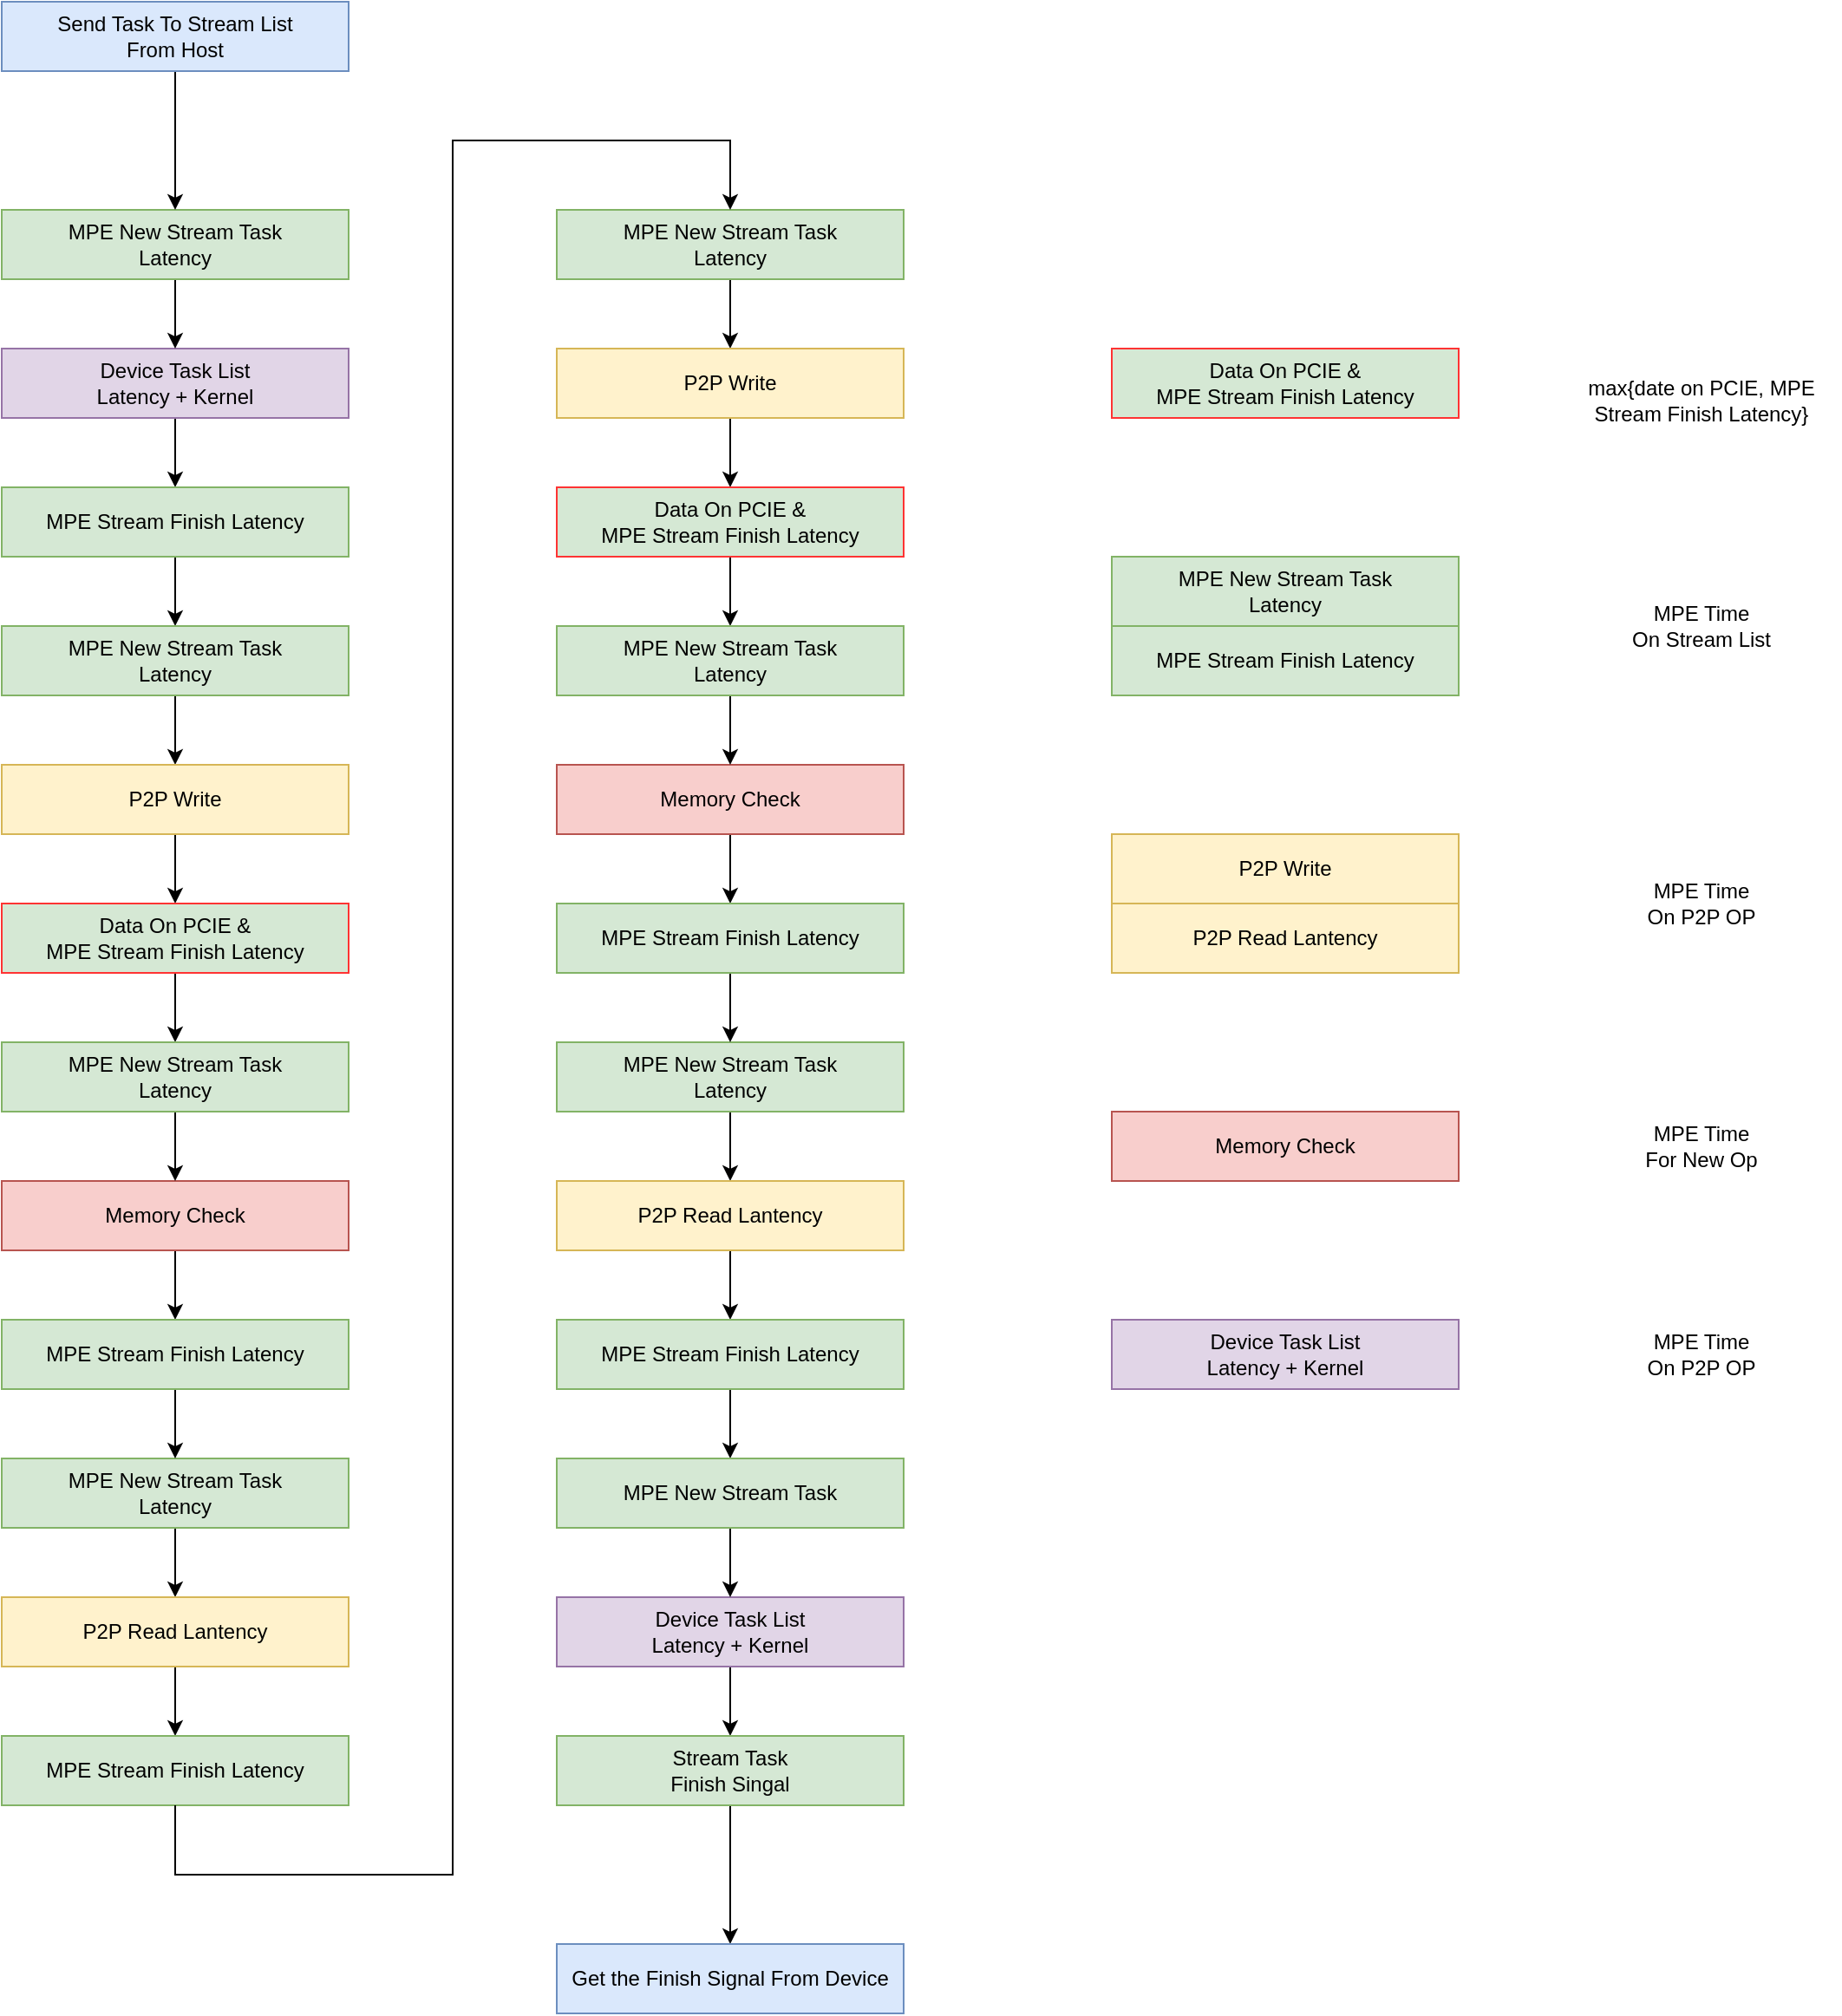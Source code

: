 <mxfile version="21.3.8" type="github">
  <diagram name="Page-1" id="VB5cN_S-AMe07vz8CGvR">
    <mxGraphModel dx="1841" dy="1035" grid="1" gridSize="10" guides="1" tooltips="1" connect="1" arrows="1" fold="1" page="1" pageScale="1" pageWidth="850" pageHeight="1100" math="0" shadow="0">
      <root>
        <mxCell id="0" />
        <mxCell id="1" parent="0" />
        <mxCell id="DegDiDHXpYRWOmlaxZdc-3" value="" style="edgeStyle=orthogonalEdgeStyle;rounded=0;orthogonalLoop=1;jettySize=auto;html=1;" edge="1" parent="1" source="DegDiDHXpYRWOmlaxZdc-1" target="DegDiDHXpYRWOmlaxZdc-2">
          <mxGeometry relative="1" as="geometry" />
        </mxCell>
        <mxCell id="DegDiDHXpYRWOmlaxZdc-1" value="Device Task List&lt;br&gt;Latency + Kernel" style="rounded=0;whiteSpace=wrap;html=1;fillColor=#e1d5e7;strokeColor=#9673a6;" vertex="1" parent="1">
          <mxGeometry x="80" y="200" width="200" height="40" as="geometry" />
        </mxCell>
        <mxCell id="DegDiDHXpYRWOmlaxZdc-5" value="" style="edgeStyle=orthogonalEdgeStyle;rounded=0;orthogonalLoop=1;jettySize=auto;html=1;" edge="1" parent="1" source="DegDiDHXpYRWOmlaxZdc-2" target="DegDiDHXpYRWOmlaxZdc-4">
          <mxGeometry relative="1" as="geometry" />
        </mxCell>
        <mxCell id="DegDiDHXpYRWOmlaxZdc-2" value="MPE Stream Finish Latency" style="rounded=0;whiteSpace=wrap;html=1;fillColor=#d5e8d4;strokeColor=#82b366;" vertex="1" parent="1">
          <mxGeometry x="80" y="280" width="200" height="40" as="geometry" />
        </mxCell>
        <mxCell id="DegDiDHXpYRWOmlaxZdc-8" value="" style="edgeStyle=orthogonalEdgeStyle;rounded=0;orthogonalLoop=1;jettySize=auto;html=1;" edge="1" parent="1" source="DegDiDHXpYRWOmlaxZdc-4" target="DegDiDHXpYRWOmlaxZdc-6">
          <mxGeometry relative="1" as="geometry" />
        </mxCell>
        <mxCell id="DegDiDHXpYRWOmlaxZdc-4" value="MPE New Stream Task&lt;br style=&quot;border-color: var(--border-color);&quot;&gt;Latency" style="rounded=0;whiteSpace=wrap;html=1;fillColor=#d5e8d4;strokeColor=#82b366;" vertex="1" parent="1">
          <mxGeometry x="80" y="360" width="200" height="40" as="geometry" />
        </mxCell>
        <mxCell id="DegDiDHXpYRWOmlaxZdc-9" value="" style="edgeStyle=orthogonalEdgeStyle;rounded=0;orthogonalLoop=1;jettySize=auto;html=1;" edge="1" parent="1" source="DegDiDHXpYRWOmlaxZdc-6" target="DegDiDHXpYRWOmlaxZdc-7">
          <mxGeometry relative="1" as="geometry" />
        </mxCell>
        <mxCell id="DegDiDHXpYRWOmlaxZdc-6" value="P2P Write" style="rounded=0;whiteSpace=wrap;html=1;fillColor=#fff2cc;strokeColor=#d6b656;" vertex="1" parent="1">
          <mxGeometry x="80" y="440" width="200" height="40" as="geometry" />
        </mxCell>
        <mxCell id="DegDiDHXpYRWOmlaxZdc-13" value="" style="edgeStyle=orthogonalEdgeStyle;rounded=0;orthogonalLoop=1;jettySize=auto;html=1;" edge="1" parent="1" source="DegDiDHXpYRWOmlaxZdc-7" target="DegDiDHXpYRWOmlaxZdc-12">
          <mxGeometry relative="1" as="geometry" />
        </mxCell>
        <mxCell id="DegDiDHXpYRWOmlaxZdc-7" value="Data On PCIE &amp;amp; &lt;br&gt;MPE Stream Finish Latency" style="rounded=0;whiteSpace=wrap;html=1;fillColor=#d5e8d4;strokeColor=#FF3333;" vertex="1" parent="1">
          <mxGeometry x="80" y="520" width="200" height="40" as="geometry" />
        </mxCell>
        <mxCell id="DegDiDHXpYRWOmlaxZdc-17" value="" style="edgeStyle=orthogonalEdgeStyle;rounded=0;orthogonalLoop=1;jettySize=auto;html=1;" edge="1" parent="1" source="DegDiDHXpYRWOmlaxZdc-10" target="DegDiDHXpYRWOmlaxZdc-16">
          <mxGeometry relative="1" as="geometry" />
        </mxCell>
        <mxCell id="DegDiDHXpYRWOmlaxZdc-10" value="Memory Check" style="rounded=0;whiteSpace=wrap;html=1;fillColor=#f8cecc;strokeColor=#b85450;" vertex="1" parent="1">
          <mxGeometry x="80" y="680" width="200" height="40" as="geometry" />
        </mxCell>
        <mxCell id="DegDiDHXpYRWOmlaxZdc-19" value="" style="edgeStyle=orthogonalEdgeStyle;rounded=0;orthogonalLoop=1;jettySize=auto;html=1;" edge="1" parent="1" source="DegDiDHXpYRWOmlaxZdc-11" target="DegDiDHXpYRWOmlaxZdc-15">
          <mxGeometry relative="1" as="geometry" />
        </mxCell>
        <mxCell id="DegDiDHXpYRWOmlaxZdc-11" value="MPE New Stream Task&lt;br style=&quot;border-color: var(--border-color);&quot;&gt;Latency" style="rounded=0;whiteSpace=wrap;html=1;fillColor=#d5e8d4;strokeColor=#82b366;" vertex="1" parent="1">
          <mxGeometry x="80" y="840" width="200" height="40" as="geometry" />
        </mxCell>
        <mxCell id="DegDiDHXpYRWOmlaxZdc-14" value="" style="edgeStyle=orthogonalEdgeStyle;rounded=0;orthogonalLoop=1;jettySize=auto;html=1;" edge="1" parent="1" source="DegDiDHXpYRWOmlaxZdc-12" target="DegDiDHXpYRWOmlaxZdc-10">
          <mxGeometry relative="1" as="geometry" />
        </mxCell>
        <mxCell id="DegDiDHXpYRWOmlaxZdc-12" value="MPE New Stream Task&lt;br style=&quot;border-color: var(--border-color);&quot;&gt;Latency" style="rounded=0;whiteSpace=wrap;html=1;fillColor=#d5e8d4;strokeColor=#82b366;" vertex="1" parent="1">
          <mxGeometry x="80" y="600" width="200" height="40" as="geometry" />
        </mxCell>
        <mxCell id="DegDiDHXpYRWOmlaxZdc-24" value="" style="edgeStyle=orthogonalEdgeStyle;rounded=0;orthogonalLoop=1;jettySize=auto;html=1;" edge="1" parent="1" source="DegDiDHXpYRWOmlaxZdc-15" target="DegDiDHXpYRWOmlaxZdc-22">
          <mxGeometry relative="1" as="geometry" />
        </mxCell>
        <mxCell id="DegDiDHXpYRWOmlaxZdc-15" value="P2P Read Lantency" style="rounded=0;whiteSpace=wrap;html=1;fillColor=#fff2cc;strokeColor=#d6b656;" vertex="1" parent="1">
          <mxGeometry x="80" y="920" width="200" height="40" as="geometry" />
        </mxCell>
        <mxCell id="DegDiDHXpYRWOmlaxZdc-18" value="" style="edgeStyle=orthogonalEdgeStyle;rounded=0;orthogonalLoop=1;jettySize=auto;html=1;" edge="1" parent="1" source="DegDiDHXpYRWOmlaxZdc-16" target="DegDiDHXpYRWOmlaxZdc-11">
          <mxGeometry relative="1" as="geometry" />
        </mxCell>
        <mxCell id="DegDiDHXpYRWOmlaxZdc-16" value="MPE Stream Finish Latency" style="rounded=0;whiteSpace=wrap;html=1;fillColor=#d5e8d4;strokeColor=#82b366;" vertex="1" parent="1">
          <mxGeometry x="80" y="760" width="200" height="40" as="geometry" />
        </mxCell>
        <mxCell id="DegDiDHXpYRWOmlaxZdc-21" value="" style="edgeStyle=orthogonalEdgeStyle;rounded=0;orthogonalLoop=1;jettySize=auto;html=1;" edge="1" parent="1" source="DegDiDHXpYRWOmlaxZdc-20" target="DegDiDHXpYRWOmlaxZdc-1">
          <mxGeometry relative="1" as="geometry" />
        </mxCell>
        <mxCell id="DegDiDHXpYRWOmlaxZdc-20" value="MPE New Stream Task&lt;br style=&quot;border-color: var(--border-color);&quot;&gt;Latency" style="rounded=0;whiteSpace=wrap;html=1;fillColor=#d5e8d4;strokeColor=#82b366;" vertex="1" parent="1">
          <mxGeometry x="80" y="120" width="200" height="40" as="geometry" />
        </mxCell>
        <mxCell id="DegDiDHXpYRWOmlaxZdc-22" value="MPE Stream Finish Latency" style="rounded=0;whiteSpace=wrap;html=1;fillColor=#d5e8d4;strokeColor=#82b366;" vertex="1" parent="1">
          <mxGeometry x="80" y="1000" width="200" height="40" as="geometry" />
        </mxCell>
        <mxCell id="DegDiDHXpYRWOmlaxZdc-28" value="" style="edgeStyle=orthogonalEdgeStyle;rounded=0;orthogonalLoop=1;jettySize=auto;html=1;" edge="1" parent="1" source="DegDiDHXpYRWOmlaxZdc-29" target="DegDiDHXpYRWOmlaxZdc-31">
          <mxGeometry relative="1" as="geometry" />
        </mxCell>
        <mxCell id="DegDiDHXpYRWOmlaxZdc-29" value="MPE New Stream Task&lt;br style=&quot;border-color: var(--border-color);&quot;&gt;Latency" style="rounded=0;whiteSpace=wrap;html=1;fillColor=#d5e8d4;strokeColor=#82b366;" vertex="1" parent="1">
          <mxGeometry x="400" y="120" width="200" height="40" as="geometry" />
        </mxCell>
        <mxCell id="DegDiDHXpYRWOmlaxZdc-30" value="" style="edgeStyle=orthogonalEdgeStyle;rounded=0;orthogonalLoop=1;jettySize=auto;html=1;" edge="1" parent="1" source="DegDiDHXpYRWOmlaxZdc-31" target="DegDiDHXpYRWOmlaxZdc-33">
          <mxGeometry relative="1" as="geometry" />
        </mxCell>
        <mxCell id="DegDiDHXpYRWOmlaxZdc-31" value="P2P Write" style="rounded=0;whiteSpace=wrap;html=1;fillColor=#fff2cc;strokeColor=#d6b656;" vertex="1" parent="1">
          <mxGeometry x="400" y="200" width="200" height="40" as="geometry" />
        </mxCell>
        <mxCell id="DegDiDHXpYRWOmlaxZdc-32" value="" style="edgeStyle=orthogonalEdgeStyle;rounded=0;orthogonalLoop=1;jettySize=auto;html=1;" edge="1" parent="1" source="DegDiDHXpYRWOmlaxZdc-33" target="DegDiDHXpYRWOmlaxZdc-39">
          <mxGeometry relative="1" as="geometry" />
        </mxCell>
        <mxCell id="DegDiDHXpYRWOmlaxZdc-33" value="Data On PCIE &amp;amp; &lt;br&gt;MPE Stream Finish Latency" style="rounded=0;whiteSpace=wrap;html=1;fillColor=#d5e8d4;strokeColor=#FF3333;" vertex="1" parent="1">
          <mxGeometry x="400" y="280" width="200" height="40" as="geometry" />
        </mxCell>
        <mxCell id="DegDiDHXpYRWOmlaxZdc-34" value="" style="edgeStyle=orthogonalEdgeStyle;rounded=0;orthogonalLoop=1;jettySize=auto;html=1;" edge="1" parent="1" source="DegDiDHXpYRWOmlaxZdc-35" target="DegDiDHXpYRWOmlaxZdc-43">
          <mxGeometry relative="1" as="geometry" />
        </mxCell>
        <mxCell id="DegDiDHXpYRWOmlaxZdc-35" value="Memory Check" style="rounded=0;whiteSpace=wrap;html=1;fillColor=#f8cecc;strokeColor=#b85450;" vertex="1" parent="1">
          <mxGeometry x="400" y="440" width="200" height="40" as="geometry" />
        </mxCell>
        <mxCell id="DegDiDHXpYRWOmlaxZdc-36" value="" style="edgeStyle=orthogonalEdgeStyle;rounded=0;orthogonalLoop=1;jettySize=auto;html=1;" edge="1" parent="1" source="DegDiDHXpYRWOmlaxZdc-37" target="DegDiDHXpYRWOmlaxZdc-41">
          <mxGeometry relative="1" as="geometry" />
        </mxCell>
        <mxCell id="DegDiDHXpYRWOmlaxZdc-37" value="MPE New Stream Task&lt;br style=&quot;border-color: var(--border-color);&quot;&gt;Latency" style="rounded=0;whiteSpace=wrap;html=1;fillColor=#d5e8d4;strokeColor=#82b366;" vertex="1" parent="1">
          <mxGeometry x="400" y="600" width="200" height="40" as="geometry" />
        </mxCell>
        <mxCell id="DegDiDHXpYRWOmlaxZdc-38" value="" style="edgeStyle=orthogonalEdgeStyle;rounded=0;orthogonalLoop=1;jettySize=auto;html=1;" edge="1" parent="1" source="DegDiDHXpYRWOmlaxZdc-39" target="DegDiDHXpYRWOmlaxZdc-35">
          <mxGeometry relative="1" as="geometry" />
        </mxCell>
        <mxCell id="DegDiDHXpYRWOmlaxZdc-39" value="MPE New Stream Task&lt;br style=&quot;border-color: var(--border-color);&quot;&gt;Latency" style="rounded=0;whiteSpace=wrap;html=1;fillColor=#d5e8d4;strokeColor=#82b366;" vertex="1" parent="1">
          <mxGeometry x="400" y="360" width="200" height="40" as="geometry" />
        </mxCell>
        <mxCell id="DegDiDHXpYRWOmlaxZdc-40" value="" style="edgeStyle=orthogonalEdgeStyle;rounded=0;orthogonalLoop=1;jettySize=auto;html=1;" edge="1" parent="1" source="DegDiDHXpYRWOmlaxZdc-41" target="DegDiDHXpYRWOmlaxZdc-44">
          <mxGeometry relative="1" as="geometry" />
        </mxCell>
        <mxCell id="DegDiDHXpYRWOmlaxZdc-41" value="P2P Read Lantency" style="rounded=0;whiteSpace=wrap;html=1;fillColor=#fff2cc;strokeColor=#d6b656;" vertex="1" parent="1">
          <mxGeometry x="400" y="680" width="200" height="40" as="geometry" />
        </mxCell>
        <mxCell id="DegDiDHXpYRWOmlaxZdc-42" value="" style="edgeStyle=orthogonalEdgeStyle;rounded=0;orthogonalLoop=1;jettySize=auto;html=1;" edge="1" parent="1" source="DegDiDHXpYRWOmlaxZdc-43" target="DegDiDHXpYRWOmlaxZdc-37">
          <mxGeometry relative="1" as="geometry" />
        </mxCell>
        <mxCell id="DegDiDHXpYRWOmlaxZdc-43" value="MPE Stream Finish Latency" style="rounded=0;whiteSpace=wrap;html=1;fillColor=#d5e8d4;strokeColor=#82b366;" vertex="1" parent="1">
          <mxGeometry x="400" y="520" width="200" height="40" as="geometry" />
        </mxCell>
        <mxCell id="DegDiDHXpYRWOmlaxZdc-57" value="" style="edgeStyle=orthogonalEdgeStyle;rounded=0;orthogonalLoop=1;jettySize=auto;html=1;" edge="1" parent="1" source="DegDiDHXpYRWOmlaxZdc-44" target="DegDiDHXpYRWOmlaxZdc-51">
          <mxGeometry relative="1" as="geometry" />
        </mxCell>
        <mxCell id="DegDiDHXpYRWOmlaxZdc-44" value="MPE Stream Finish Latency" style="rounded=0;whiteSpace=wrap;html=1;fillColor=#d5e8d4;strokeColor=#82b366;" vertex="1" parent="1">
          <mxGeometry x="400" y="760" width="200" height="40" as="geometry" />
        </mxCell>
        <mxCell id="DegDiDHXpYRWOmlaxZdc-45" value="" style="edgeStyle=orthogonalEdgeStyle;rounded=0;orthogonalLoop=1;jettySize=auto;html=1;" edge="1" parent="1" source="DegDiDHXpYRWOmlaxZdc-46" target="DegDiDHXpYRWOmlaxZdc-48">
          <mxGeometry relative="1" as="geometry" />
        </mxCell>
        <mxCell id="DegDiDHXpYRWOmlaxZdc-46" value="Device Task List&lt;br&gt;Latency + Kernel" style="rounded=0;whiteSpace=wrap;html=1;fillColor=#e1d5e7;strokeColor=#9673a6;" vertex="1" parent="1">
          <mxGeometry x="400" y="920" width="200" height="40" as="geometry" />
        </mxCell>
        <mxCell id="DegDiDHXpYRWOmlaxZdc-55" value="" style="edgeStyle=orthogonalEdgeStyle;rounded=0;orthogonalLoop=1;jettySize=auto;html=1;" edge="1" parent="1" source="DegDiDHXpYRWOmlaxZdc-48" target="DegDiDHXpYRWOmlaxZdc-53">
          <mxGeometry relative="1" as="geometry" />
        </mxCell>
        <mxCell id="DegDiDHXpYRWOmlaxZdc-48" value="Stream Task &lt;br&gt;Finish Singal" style="rounded=0;whiteSpace=wrap;html=1;fillColor=#d5e8d4;strokeColor=#82b366;" vertex="1" parent="1">
          <mxGeometry x="400" y="1000" width="200" height="40" as="geometry" />
        </mxCell>
        <mxCell id="DegDiDHXpYRWOmlaxZdc-50" value="" style="edgeStyle=orthogonalEdgeStyle;rounded=0;orthogonalLoop=1;jettySize=auto;html=1;" edge="1" parent="1" source="DegDiDHXpYRWOmlaxZdc-51" target="DegDiDHXpYRWOmlaxZdc-46">
          <mxGeometry relative="1" as="geometry" />
        </mxCell>
        <mxCell id="DegDiDHXpYRWOmlaxZdc-51" value="MPE New Stream Task" style="rounded=0;whiteSpace=wrap;html=1;fillColor=#d5e8d4;strokeColor=#82b366;" vertex="1" parent="1">
          <mxGeometry x="400" y="840" width="200" height="40" as="geometry" />
        </mxCell>
        <mxCell id="DegDiDHXpYRWOmlaxZdc-54" value="" style="edgeStyle=orthogonalEdgeStyle;rounded=0;orthogonalLoop=1;jettySize=auto;html=1;" edge="1" parent="1" source="DegDiDHXpYRWOmlaxZdc-52" target="DegDiDHXpYRWOmlaxZdc-20">
          <mxGeometry relative="1" as="geometry" />
        </mxCell>
        <mxCell id="DegDiDHXpYRWOmlaxZdc-52" value="Send Task To Stream List&lt;br&gt;From Host" style="rounded=0;whiteSpace=wrap;html=1;fillColor=#dae8fc;strokeColor=#6c8ebf;" vertex="1" parent="1">
          <mxGeometry x="80" width="200" height="40" as="geometry" />
        </mxCell>
        <mxCell id="DegDiDHXpYRWOmlaxZdc-53" value="Get the Finish Signal From Device" style="rounded=0;whiteSpace=wrap;html=1;fillColor=#dae8fc;strokeColor=#6c8ebf;" vertex="1" parent="1">
          <mxGeometry x="400" y="1120" width="200" height="40" as="geometry" />
        </mxCell>
        <mxCell id="DegDiDHXpYRWOmlaxZdc-56" value="" style="endArrow=classic;html=1;rounded=0;exitX=0.5;exitY=1;exitDx=0;exitDy=0;entryX=0.5;entryY=0;entryDx=0;entryDy=0;" edge="1" parent="1" source="DegDiDHXpYRWOmlaxZdc-22" target="DegDiDHXpYRWOmlaxZdc-29">
          <mxGeometry width="50" height="50" relative="1" as="geometry">
            <mxPoint x="390" y="740" as="sourcePoint" />
            <mxPoint x="360" y="260" as="targetPoint" />
            <Array as="points">
              <mxPoint x="180" y="1080" />
              <mxPoint x="340" y="1080" />
              <mxPoint x="340" y="80" />
              <mxPoint x="500" y="80" />
            </Array>
          </mxGeometry>
        </mxCell>
        <mxCell id="DegDiDHXpYRWOmlaxZdc-58" value="Data On PCIE &amp;amp; &lt;br&gt;MPE Stream Finish Latency" style="rounded=0;whiteSpace=wrap;html=1;fillColor=#d5e8d4;strokeColor=#FF3333;" vertex="1" parent="1">
          <mxGeometry x="720" y="200" width="200" height="40" as="geometry" />
        </mxCell>
        <mxCell id="DegDiDHXpYRWOmlaxZdc-60" value="max{date on PCIE, MPE Stream Finish Latency}" style="text;html=1;strokeColor=none;fillColor=none;align=center;verticalAlign=middle;whiteSpace=wrap;rounded=0;" vertex="1" parent="1">
          <mxGeometry x="980" y="200" width="160" height="60" as="geometry" />
        </mxCell>
        <mxCell id="DegDiDHXpYRWOmlaxZdc-61" value="MPE New Stream Task&lt;br style=&quot;border-color: var(--border-color);&quot;&gt;Latency" style="rounded=0;whiteSpace=wrap;html=1;fillColor=#d5e8d4;strokeColor=#82b366;" vertex="1" parent="1">
          <mxGeometry x="720" y="320" width="200" height="40" as="geometry" />
        </mxCell>
        <mxCell id="DegDiDHXpYRWOmlaxZdc-62" value="MPE Time &lt;br&gt;On Stream List" style="text;html=1;strokeColor=none;fillColor=none;align=center;verticalAlign=middle;whiteSpace=wrap;rounded=0;" vertex="1" parent="1">
          <mxGeometry x="1000" y="340" width="120" height="40" as="geometry" />
        </mxCell>
        <mxCell id="DegDiDHXpYRWOmlaxZdc-63" value="MPE Stream Finish Latency" style="rounded=0;whiteSpace=wrap;html=1;fillColor=#d5e8d4;strokeColor=#82b366;" vertex="1" parent="1">
          <mxGeometry x="720" y="360" width="200" height="40" as="geometry" />
        </mxCell>
        <mxCell id="DegDiDHXpYRWOmlaxZdc-64" value="P2P Write" style="rounded=0;whiteSpace=wrap;html=1;fillColor=#fff2cc;strokeColor=#d6b656;" vertex="1" parent="1">
          <mxGeometry x="720" y="480" width="200" height="40" as="geometry" />
        </mxCell>
        <mxCell id="DegDiDHXpYRWOmlaxZdc-65" value="MPE Time &lt;br&gt;On P2P OP" style="text;html=1;strokeColor=none;fillColor=none;align=center;verticalAlign=middle;whiteSpace=wrap;rounded=0;" vertex="1" parent="1">
          <mxGeometry x="1000" y="500" width="120" height="40" as="geometry" />
        </mxCell>
        <mxCell id="DegDiDHXpYRWOmlaxZdc-66" value="Memory Check" style="rounded=0;whiteSpace=wrap;html=1;fillColor=#f8cecc;strokeColor=#b85450;" vertex="1" parent="1">
          <mxGeometry x="720" y="640" width="200" height="40" as="geometry" />
        </mxCell>
        <mxCell id="DegDiDHXpYRWOmlaxZdc-67" value="MPE Time &lt;br&gt;For New Op" style="text;html=1;strokeColor=none;fillColor=none;align=center;verticalAlign=middle;whiteSpace=wrap;rounded=0;" vertex="1" parent="1">
          <mxGeometry x="1000" y="640" width="120" height="40" as="geometry" />
        </mxCell>
        <mxCell id="DegDiDHXpYRWOmlaxZdc-69" value="MPE Time &lt;br&gt;On P2P OP" style="text;html=1;strokeColor=none;fillColor=none;align=center;verticalAlign=middle;whiteSpace=wrap;rounded=0;" vertex="1" parent="1">
          <mxGeometry x="1000" y="760" width="120" height="40" as="geometry" />
        </mxCell>
        <mxCell id="DegDiDHXpYRWOmlaxZdc-71" value="P2P Read Lantency" style="rounded=0;whiteSpace=wrap;html=1;fillColor=#fff2cc;strokeColor=#d6b656;" vertex="1" parent="1">
          <mxGeometry x="720" y="520" width="200" height="40" as="geometry" />
        </mxCell>
        <mxCell id="DegDiDHXpYRWOmlaxZdc-73" value="Device Task List&lt;br&gt;Latency + Kernel" style="rounded=0;whiteSpace=wrap;html=1;fillColor=#e1d5e7;strokeColor=#9673a6;" vertex="1" parent="1">
          <mxGeometry x="720" y="760" width="200" height="40" as="geometry" />
        </mxCell>
      </root>
    </mxGraphModel>
  </diagram>
</mxfile>
